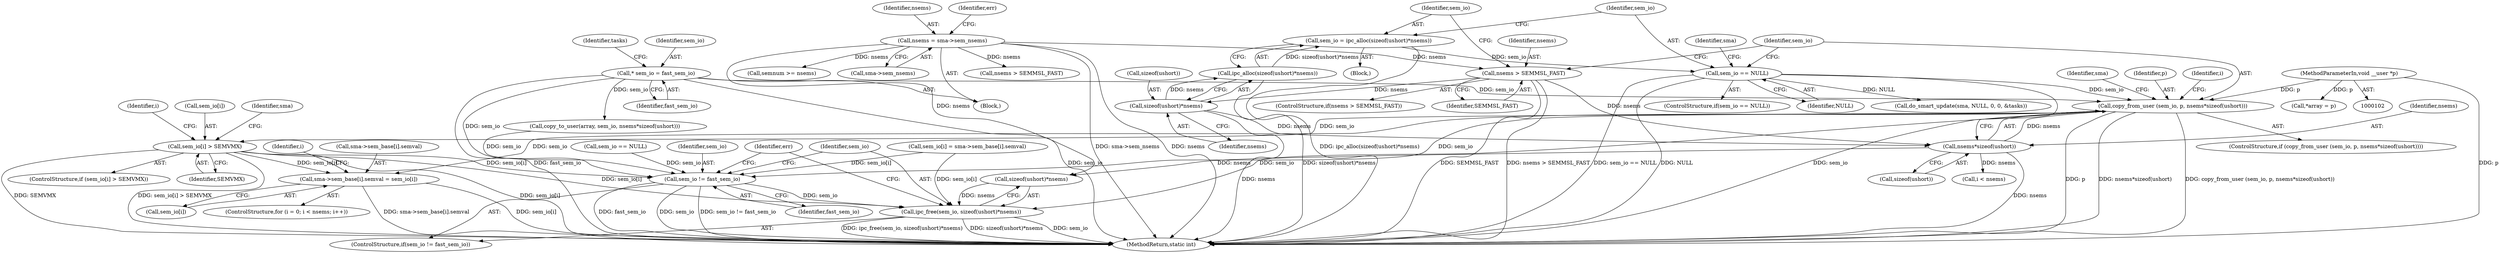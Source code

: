 digraph "0_linux_6062a8dc0517bce23e3c2f7d2fea5e22411269a3_12@API" {
"1000302" [label="(Call,copy_from_user (sem_io, p, nsems*sizeof(ushort)))"];
"1000292" [label="(Call,sem_io == NULL)"];
"1000284" [label="(Call,sem_io = ipc_alloc(sizeof(ushort)*nsems))"];
"1000286" [label="(Call,ipc_alloc(sizeof(ushort)*nsems))"];
"1000287" [label="(Call,sizeof(ushort)*nsems)"];
"1000280" [label="(Call,nsems > SEMMSL_FAST)"];
"1000136" [label="(Call,nsems = sma->sem_nsems)"];
"1000115" [label="(Call,* sem_io = fast_sem_io)"];
"1000107" [label="(MethodParameterIn,void __user *p)"];
"1000305" [label="(Call,nsems*sizeof(ushort))"];
"1000328" [label="(Call,sem_io[i] > SEMVMX)"];
"1000366" [label="(Call,sma->sem_base[i].semval = sem_io[i])"];
"1000487" [label="(Call,sem_io != fast_sem_io)"];
"1000490" [label="(Call,ipc_free(sem_io, sizeof(ushort)*nsems))"];
"1000137" [label="(Identifier,nsems)"];
"1000288" [label="(Call,sizeof(ushort))"];
"1000490" [label="(Call,ipc_free(sem_io, sizeof(ushort)*nsems))"];
"1000283" [label="(Block,)"];
"1000307" [label="(Call,sizeof(ushort))"];
"1000305" [label="(Call,nsems*sizeof(ushort))"];
"1000121" [label="(Identifier,tasks)"];
"1000365" [label="(Identifier,i)"];
"1000291" [label="(ControlStructure,if(sem_io == NULL))"];
"1000303" [label="(Identifier,sem_io)"];
"1000491" [label="(Identifier,sem_io)"];
"1000287" [label="(Call,sizeof(ushort)*nsems)"];
"1000294" [label="(Identifier,NULL)"];
"1000306" [label="(Identifier,nsems)"];
"1000327" [label="(ControlStructure,if (sem_io[i] > SEMVMX))"];
"1000329" [label="(Call,sem_io[i])"];
"1000302" [label="(Call,copy_from_user (sem_io, p, nsems*sizeof(ushort)))"];
"1000332" [label="(Identifier,SEMVMX)"];
"1000492" [label="(Call,sizeof(ushort)*nsems)"];
"1000243" [label="(Call,sem_io[i] = sma->sem_base[i].semval)"];
"1000311" [label="(Identifier,sma)"];
"1000304" [label="(Identifier,p)"];
"1000406" [label="(Call,do_smart_update(sma, NULL, 0, 0, &tasks))"];
"1000282" [label="(Identifier,SEMMSL_FAST)"];
"1000374" [label="(Call,sem_io[i])"];
"1000292" [label="(Call,sem_io == NULL)"];
"1000181" [label="(Call,*array = p)"];
"1000284" [label="(Call,sem_io = ipc_alloc(sizeof(ushort)*nsems))"];
"1000107" [label="(MethodParameterIn,void __user *p)"];
"1000186" [label="(Call,nsems > SEMMSL_FAST)"];
"1000335" [label="(Identifier,sma)"];
"1000367" [label="(Call,sma->sem_base[i].semval)"];
"1000115" [label="(Call,* sem_io = fast_sem_io)"];
"1000136" [label="(Call,nsems = sma->sem_nsems)"];
"1000260" [label="(Call,copy_to_user(array, sem_io, nsems*sizeof(ushort)))"];
"1000297" [label="(Identifier,sma)"];
"1000286" [label="(Call,ipc_alloc(sizeof(ushort)*nsems))"];
"1000497" [label="(Identifier,err)"];
"1000293" [label="(Identifier,sem_io)"];
"1000498" [label="(MethodReturn,static int)"];
"1000200" [label="(Call,sem_io == NULL)"];
"1000116" [label="(Identifier,sem_io)"];
"1000319" [label="(Identifier,i)"];
"1000301" [label="(ControlStructure,if (copy_from_user (sem_io, p, nsems*sizeof(ushort))))"];
"1000328" [label="(Call,sem_io[i] > SEMVMX)"];
"1000138" [label="(Call,sma->sem_nsems)"];
"1000279" [label="(ControlStructure,if(nsems > SEMMSL_FAST))"];
"1000426" [label="(Call,semnum >= nsems)"];
"1000486" [label="(ControlStructure,if(sem_io != fast_sem_io))"];
"1000357" [label="(ControlStructure,for (i = 0; i < nsems; i++))"];
"1000321" [label="(Call,i < nsems)"];
"1000366" [label="(Call,sma->sem_base[i].semval = sem_io[i])"];
"1000108" [label="(Block,)"];
"1000142" [label="(Identifier,err)"];
"1000280" [label="(Call,nsems > SEMMSL_FAST)"];
"1000487" [label="(Call,sem_io != fast_sem_io)"];
"1000285" [label="(Identifier,sem_io)"];
"1000290" [label="(Identifier,nsems)"];
"1000281" [label="(Identifier,nsems)"];
"1000117" [label="(Identifier,fast_sem_io)"];
"1000325" [label="(Identifier,i)"];
"1000489" [label="(Identifier,fast_sem_io)"];
"1000488" [label="(Identifier,sem_io)"];
"1000302" -> "1000301"  [label="AST: "];
"1000302" -> "1000305"  [label="CFG: "];
"1000303" -> "1000302"  [label="AST: "];
"1000304" -> "1000302"  [label="AST: "];
"1000305" -> "1000302"  [label="AST: "];
"1000311" -> "1000302"  [label="CFG: "];
"1000319" -> "1000302"  [label="CFG: "];
"1000302" -> "1000498"  [label="DDG: p"];
"1000302" -> "1000498"  [label="DDG: nsems*sizeof(ushort)"];
"1000302" -> "1000498"  [label="DDG: copy_from_user (sem_io, p, nsems*sizeof(ushort))"];
"1000292" -> "1000302"  [label="DDG: sem_io"];
"1000115" -> "1000302"  [label="DDG: sem_io"];
"1000107" -> "1000302"  [label="DDG: p"];
"1000305" -> "1000302"  [label="DDG: nsems"];
"1000302" -> "1000328"  [label="DDG: sem_io"];
"1000302" -> "1000366"  [label="DDG: sem_io"];
"1000302" -> "1000487"  [label="DDG: sem_io"];
"1000302" -> "1000490"  [label="DDG: sem_io"];
"1000292" -> "1000291"  [label="AST: "];
"1000292" -> "1000294"  [label="CFG: "];
"1000293" -> "1000292"  [label="AST: "];
"1000294" -> "1000292"  [label="AST: "];
"1000297" -> "1000292"  [label="CFG: "];
"1000303" -> "1000292"  [label="CFG: "];
"1000292" -> "1000498"  [label="DDG: sem_io == NULL"];
"1000292" -> "1000498"  [label="DDG: NULL"];
"1000292" -> "1000498"  [label="DDG: sem_io"];
"1000284" -> "1000292"  [label="DDG: sem_io"];
"1000292" -> "1000406"  [label="DDG: NULL"];
"1000284" -> "1000283"  [label="AST: "];
"1000284" -> "1000286"  [label="CFG: "];
"1000285" -> "1000284"  [label="AST: "];
"1000286" -> "1000284"  [label="AST: "];
"1000293" -> "1000284"  [label="CFG: "];
"1000284" -> "1000498"  [label="DDG: ipc_alloc(sizeof(ushort)*nsems)"];
"1000286" -> "1000284"  [label="DDG: sizeof(ushort)*nsems"];
"1000286" -> "1000287"  [label="CFG: "];
"1000287" -> "1000286"  [label="AST: "];
"1000286" -> "1000498"  [label="DDG: sizeof(ushort)*nsems"];
"1000287" -> "1000286"  [label="DDG: nsems"];
"1000287" -> "1000290"  [label="CFG: "];
"1000288" -> "1000287"  [label="AST: "];
"1000290" -> "1000287"  [label="AST: "];
"1000287" -> "1000498"  [label="DDG: nsems"];
"1000280" -> "1000287"  [label="DDG: nsems"];
"1000287" -> "1000305"  [label="DDG: nsems"];
"1000280" -> "1000279"  [label="AST: "];
"1000280" -> "1000282"  [label="CFG: "];
"1000281" -> "1000280"  [label="AST: "];
"1000282" -> "1000280"  [label="AST: "];
"1000285" -> "1000280"  [label="CFG: "];
"1000303" -> "1000280"  [label="CFG: "];
"1000280" -> "1000498"  [label="DDG: SEMMSL_FAST"];
"1000280" -> "1000498"  [label="DDG: nsems > SEMMSL_FAST"];
"1000136" -> "1000280"  [label="DDG: nsems"];
"1000280" -> "1000305"  [label="DDG: nsems"];
"1000136" -> "1000108"  [label="AST: "];
"1000136" -> "1000138"  [label="CFG: "];
"1000137" -> "1000136"  [label="AST: "];
"1000138" -> "1000136"  [label="AST: "];
"1000142" -> "1000136"  [label="CFG: "];
"1000136" -> "1000498"  [label="DDG: sma->sem_nsems"];
"1000136" -> "1000498"  [label="DDG: nsems"];
"1000136" -> "1000186"  [label="DDG: nsems"];
"1000136" -> "1000426"  [label="DDG: nsems"];
"1000136" -> "1000492"  [label="DDG: nsems"];
"1000115" -> "1000108"  [label="AST: "];
"1000115" -> "1000117"  [label="CFG: "];
"1000116" -> "1000115"  [label="AST: "];
"1000117" -> "1000115"  [label="AST: "];
"1000121" -> "1000115"  [label="CFG: "];
"1000115" -> "1000498"  [label="DDG: fast_sem_io"];
"1000115" -> "1000498"  [label="DDG: sem_io"];
"1000115" -> "1000260"  [label="DDG: sem_io"];
"1000115" -> "1000487"  [label="DDG: sem_io"];
"1000107" -> "1000102"  [label="AST: "];
"1000107" -> "1000498"  [label="DDG: p"];
"1000107" -> "1000181"  [label="DDG: p"];
"1000305" -> "1000307"  [label="CFG: "];
"1000306" -> "1000305"  [label="AST: "];
"1000307" -> "1000305"  [label="AST: "];
"1000305" -> "1000498"  [label="DDG: nsems"];
"1000305" -> "1000321"  [label="DDG: nsems"];
"1000305" -> "1000492"  [label="DDG: nsems"];
"1000328" -> "1000327"  [label="AST: "];
"1000328" -> "1000332"  [label="CFG: "];
"1000329" -> "1000328"  [label="AST: "];
"1000332" -> "1000328"  [label="AST: "];
"1000335" -> "1000328"  [label="CFG: "];
"1000325" -> "1000328"  [label="CFG: "];
"1000328" -> "1000498"  [label="DDG: SEMVMX"];
"1000328" -> "1000498"  [label="DDG: sem_io[i] > SEMVMX"];
"1000328" -> "1000498"  [label="DDG: sem_io[i]"];
"1000328" -> "1000366"  [label="DDG: sem_io[i]"];
"1000328" -> "1000487"  [label="DDG: sem_io[i]"];
"1000328" -> "1000490"  [label="DDG: sem_io[i]"];
"1000366" -> "1000357"  [label="AST: "];
"1000366" -> "1000374"  [label="CFG: "];
"1000367" -> "1000366"  [label="AST: "];
"1000374" -> "1000366"  [label="AST: "];
"1000365" -> "1000366"  [label="CFG: "];
"1000366" -> "1000498"  [label="DDG: sma->sem_base[i].semval"];
"1000366" -> "1000498"  [label="DDG: sem_io[i]"];
"1000487" -> "1000486"  [label="AST: "];
"1000487" -> "1000489"  [label="CFG: "];
"1000488" -> "1000487"  [label="AST: "];
"1000489" -> "1000487"  [label="AST: "];
"1000491" -> "1000487"  [label="CFG: "];
"1000497" -> "1000487"  [label="CFG: "];
"1000487" -> "1000498"  [label="DDG: fast_sem_io"];
"1000487" -> "1000498"  [label="DDG: sem_io"];
"1000487" -> "1000498"  [label="DDG: sem_io != fast_sem_io"];
"1000200" -> "1000487"  [label="DDG: sem_io"];
"1000260" -> "1000487"  [label="DDG: sem_io"];
"1000243" -> "1000487"  [label="DDG: sem_io[i]"];
"1000487" -> "1000490"  [label="DDG: sem_io"];
"1000490" -> "1000486"  [label="AST: "];
"1000490" -> "1000492"  [label="CFG: "];
"1000491" -> "1000490"  [label="AST: "];
"1000492" -> "1000490"  [label="AST: "];
"1000497" -> "1000490"  [label="CFG: "];
"1000490" -> "1000498"  [label="DDG: sem_io"];
"1000490" -> "1000498"  [label="DDG: ipc_free(sem_io, sizeof(ushort)*nsems)"];
"1000490" -> "1000498"  [label="DDG: sizeof(ushort)*nsems"];
"1000243" -> "1000490"  [label="DDG: sem_io[i]"];
"1000492" -> "1000490"  [label="DDG: nsems"];
}
